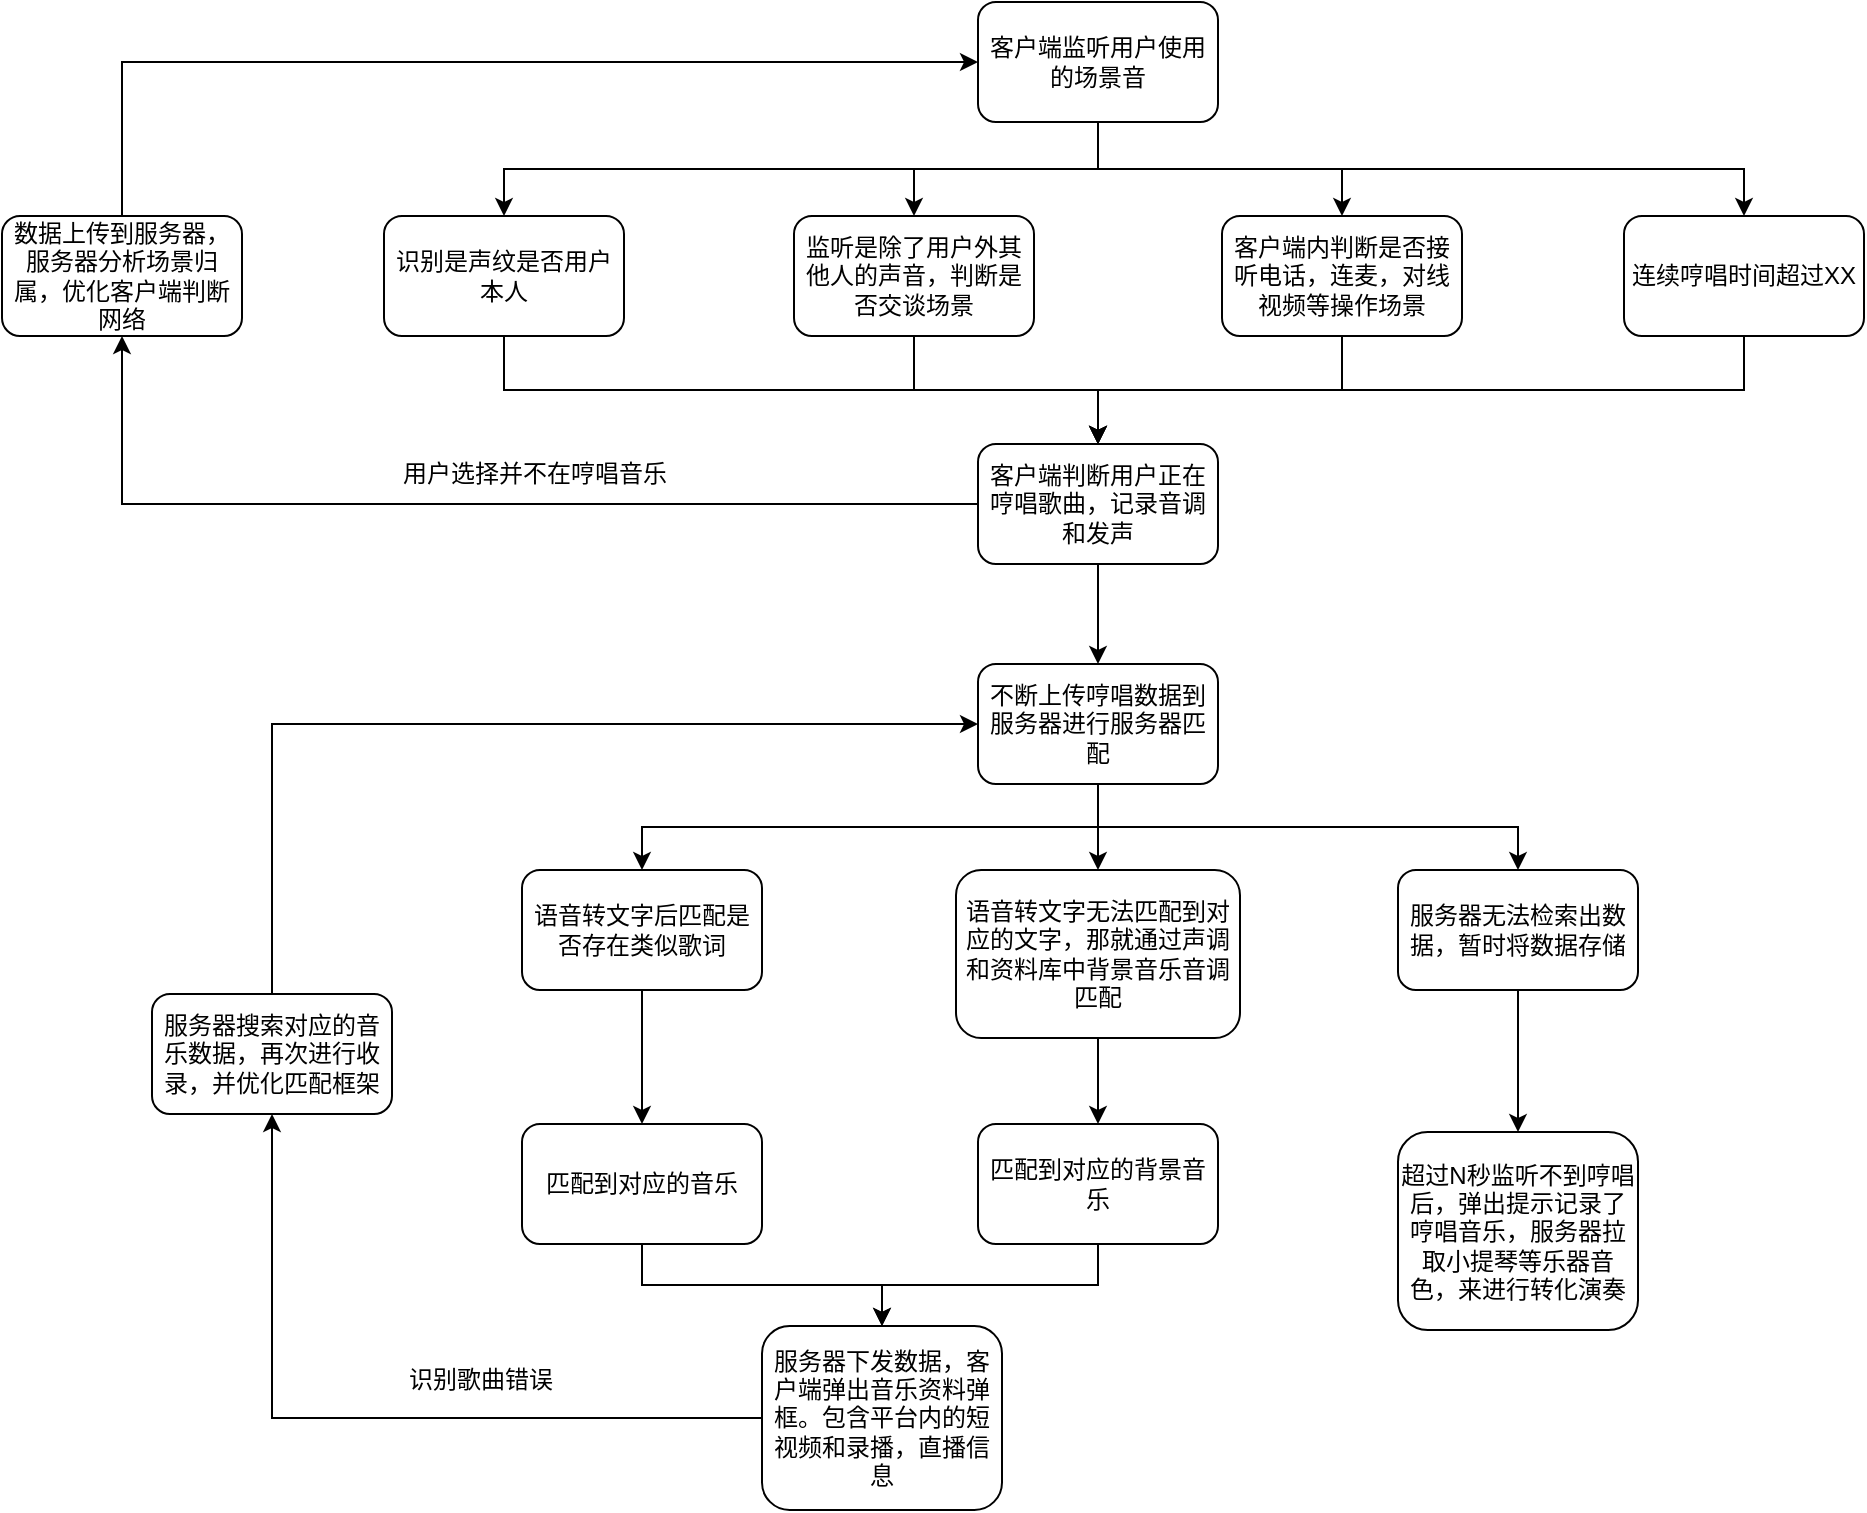 <mxfile version="15.9.6" type="github" pages="2">
  <diagram id="HrW1_uV-35T3-0GC-SO9" name="Page-1">
    <mxGraphModel dx="462" dy="761" grid="0" gridSize="10" guides="1" tooltips="1" connect="1" arrows="1" fold="1" page="1" pageScale="1" pageWidth="1169" pageHeight="827" math="0" shadow="0">
      <root>
        <mxCell id="0" />
        <mxCell id="1" parent="0" />
        <mxCell id="vSf61WV7-0ziD-m_BYni-4" style="edgeStyle=orthogonalEdgeStyle;rounded=0;orthogonalLoop=1;jettySize=auto;html=1;exitX=0.5;exitY=1;exitDx=0;exitDy=0;" edge="1" parent="1" source="vSf61WV7-0ziD-m_BYni-1" target="vSf61WV7-0ziD-m_BYni-3">
          <mxGeometry relative="1" as="geometry" />
        </mxCell>
        <mxCell id="vSf61WV7-0ziD-m_BYni-5" style="edgeStyle=orthogonalEdgeStyle;rounded=0;orthogonalLoop=1;jettySize=auto;html=1;exitX=0.5;exitY=1;exitDx=0;exitDy=0;" edge="1" parent="1" source="vSf61WV7-0ziD-m_BYni-1" target="vSf61WV7-0ziD-m_BYni-2">
          <mxGeometry relative="1" as="geometry" />
        </mxCell>
        <mxCell id="vSf61WV7-0ziD-m_BYni-13" style="edgeStyle=orthogonalEdgeStyle;rounded=0;orthogonalLoop=1;jettySize=auto;html=1;exitX=0.5;exitY=1;exitDx=0;exitDy=0;" edge="1" parent="1" source="vSf61WV7-0ziD-m_BYni-1" target="vSf61WV7-0ziD-m_BYni-12">
          <mxGeometry relative="1" as="geometry" />
        </mxCell>
        <mxCell id="vSf61WV7-0ziD-m_BYni-16" style="edgeStyle=orthogonalEdgeStyle;rounded=0;orthogonalLoop=1;jettySize=auto;html=1;exitX=0.5;exitY=1;exitDx=0;exitDy=0;" edge="1" parent="1" source="vSf61WV7-0ziD-m_BYni-1" target="vSf61WV7-0ziD-m_BYni-15">
          <mxGeometry relative="1" as="geometry" />
        </mxCell>
        <mxCell id="vSf61WV7-0ziD-m_BYni-1" value="客户端监听用户使用的场景音" style="rounded=1;whiteSpace=wrap;html=1;" vertex="1" parent="1">
          <mxGeometry x="617" y="42" width="120" height="60" as="geometry" />
        </mxCell>
        <mxCell id="vSf61WV7-0ziD-m_BYni-9" style="edgeStyle=orthogonalEdgeStyle;rounded=0;orthogonalLoop=1;jettySize=auto;html=1;exitX=0.5;exitY=1;exitDx=0;exitDy=0;" edge="1" parent="1" source="vSf61WV7-0ziD-m_BYni-2" target="vSf61WV7-0ziD-m_BYni-6">
          <mxGeometry relative="1" as="geometry" />
        </mxCell>
        <mxCell id="vSf61WV7-0ziD-m_BYni-2" value="监听是除了用户外其他人的声音，判断是否交谈场景" style="rounded=1;whiteSpace=wrap;html=1;" vertex="1" parent="1">
          <mxGeometry x="525" y="149" width="120" height="60" as="geometry" />
        </mxCell>
        <mxCell id="vSf61WV7-0ziD-m_BYni-7" style="edgeStyle=orthogonalEdgeStyle;rounded=0;orthogonalLoop=1;jettySize=auto;html=1;exitX=0.5;exitY=1;exitDx=0;exitDy=0;" edge="1" parent="1" source="vSf61WV7-0ziD-m_BYni-3" target="vSf61WV7-0ziD-m_BYni-6">
          <mxGeometry relative="1" as="geometry" />
        </mxCell>
        <mxCell id="vSf61WV7-0ziD-m_BYni-3" value="识别是声纹是否用户本人" style="rounded=1;whiteSpace=wrap;html=1;" vertex="1" parent="1">
          <mxGeometry x="320" y="149" width="120" height="60" as="geometry" />
        </mxCell>
        <mxCell id="vSf61WV7-0ziD-m_BYni-11" style="edgeStyle=orthogonalEdgeStyle;rounded=0;orthogonalLoop=1;jettySize=auto;html=1;exitX=0.5;exitY=1;exitDx=0;exitDy=0;" edge="1" parent="1" source="vSf61WV7-0ziD-m_BYni-6" target="vSf61WV7-0ziD-m_BYni-10">
          <mxGeometry relative="1" as="geometry" />
        </mxCell>
        <mxCell id="vSf61WV7-0ziD-m_BYni-44" style="edgeStyle=orthogonalEdgeStyle;rounded=0;orthogonalLoop=1;jettySize=auto;html=1;exitX=0;exitY=0.5;exitDx=0;exitDy=0;" edge="1" parent="1" source="vSf61WV7-0ziD-m_BYni-6" target="vSf61WV7-0ziD-m_BYni-40">
          <mxGeometry relative="1" as="geometry" />
        </mxCell>
        <mxCell id="vSf61WV7-0ziD-m_BYni-6" value="客户端判断用户正在哼唱歌曲，记录音调和发声" style="rounded=1;whiteSpace=wrap;html=1;" vertex="1" parent="1">
          <mxGeometry x="617" y="263" width="120" height="60" as="geometry" />
        </mxCell>
        <mxCell id="vSf61WV7-0ziD-m_BYni-19" style="edgeStyle=orthogonalEdgeStyle;rounded=0;orthogonalLoop=1;jettySize=auto;html=1;exitX=0.5;exitY=1;exitDx=0;exitDy=0;" edge="1" parent="1" source="vSf61WV7-0ziD-m_BYni-10" target="vSf61WV7-0ziD-m_BYni-18">
          <mxGeometry relative="1" as="geometry" />
        </mxCell>
        <mxCell id="vSf61WV7-0ziD-m_BYni-22" style="edgeStyle=orthogonalEdgeStyle;rounded=0;orthogonalLoop=1;jettySize=auto;html=1;exitX=0.5;exitY=1;exitDx=0;exitDy=0;" edge="1" parent="1" source="vSf61WV7-0ziD-m_BYni-10" target="vSf61WV7-0ziD-m_BYni-21">
          <mxGeometry relative="1" as="geometry" />
        </mxCell>
        <mxCell id="vSf61WV7-0ziD-m_BYni-23" style="edgeStyle=orthogonalEdgeStyle;rounded=0;orthogonalLoop=1;jettySize=auto;html=1;exitX=0.5;exitY=1;exitDx=0;exitDy=0;" edge="1" parent="1" source="vSf61WV7-0ziD-m_BYni-10" target="vSf61WV7-0ziD-m_BYni-20">
          <mxGeometry relative="1" as="geometry" />
        </mxCell>
        <mxCell id="vSf61WV7-0ziD-m_BYni-10" value="不断上传哼唱数据到服务器进行服务器匹配" style="rounded=1;whiteSpace=wrap;html=1;" vertex="1" parent="1">
          <mxGeometry x="617" y="373" width="120" height="60" as="geometry" />
        </mxCell>
        <mxCell id="vSf61WV7-0ziD-m_BYni-14" style="edgeStyle=orthogonalEdgeStyle;rounded=0;orthogonalLoop=1;jettySize=auto;html=1;exitX=0.5;exitY=1;exitDx=0;exitDy=0;entryX=0.5;entryY=0;entryDx=0;entryDy=0;" edge="1" parent="1" source="vSf61WV7-0ziD-m_BYni-12" target="vSf61WV7-0ziD-m_BYni-6">
          <mxGeometry relative="1" as="geometry" />
        </mxCell>
        <mxCell id="vSf61WV7-0ziD-m_BYni-12" value="客户端内判断是否接听电话，连麦，对线视频等操作场景" style="rounded=1;whiteSpace=wrap;html=1;" vertex="1" parent="1">
          <mxGeometry x="739" y="149" width="120" height="60" as="geometry" />
        </mxCell>
        <mxCell id="vSf61WV7-0ziD-m_BYni-17" style="edgeStyle=orthogonalEdgeStyle;rounded=0;orthogonalLoop=1;jettySize=auto;html=1;exitX=0.5;exitY=1;exitDx=0;exitDy=0;entryX=0.5;entryY=0;entryDx=0;entryDy=0;" edge="1" parent="1" source="vSf61WV7-0ziD-m_BYni-15" target="vSf61WV7-0ziD-m_BYni-6">
          <mxGeometry relative="1" as="geometry" />
        </mxCell>
        <mxCell id="vSf61WV7-0ziD-m_BYni-15" value="连续哼唱时间超过XX" style="rounded=1;whiteSpace=wrap;html=1;" vertex="1" parent="1">
          <mxGeometry x="940" y="149" width="120" height="60" as="geometry" />
        </mxCell>
        <mxCell id="vSf61WV7-0ziD-m_BYni-25" style="edgeStyle=orthogonalEdgeStyle;rounded=0;orthogonalLoop=1;jettySize=auto;html=1;exitX=0.5;exitY=1;exitDx=0;exitDy=0;" edge="1" parent="1" source="vSf61WV7-0ziD-m_BYni-18" target="vSf61WV7-0ziD-m_BYni-24">
          <mxGeometry relative="1" as="geometry" />
        </mxCell>
        <mxCell id="vSf61WV7-0ziD-m_BYni-18" value="语音转文字后匹配是否存在类似歌词" style="rounded=1;whiteSpace=wrap;html=1;" vertex="1" parent="1">
          <mxGeometry x="389" y="476" width="120" height="60" as="geometry" />
        </mxCell>
        <mxCell id="vSf61WV7-0ziD-m_BYni-27" style="edgeStyle=orthogonalEdgeStyle;rounded=0;orthogonalLoop=1;jettySize=auto;html=1;exitX=0.5;exitY=1;exitDx=0;exitDy=0;" edge="1" parent="1" source="vSf61WV7-0ziD-m_BYni-20" target="vSf61WV7-0ziD-m_BYni-26">
          <mxGeometry relative="1" as="geometry" />
        </mxCell>
        <mxCell id="vSf61WV7-0ziD-m_BYni-20" value="语音转文字无法匹配到对应的文字，那就通过声调和资料库中背景音乐音调匹配" style="rounded=1;whiteSpace=wrap;html=1;" vertex="1" parent="1">
          <mxGeometry x="606" y="476" width="142" height="84" as="geometry" />
        </mxCell>
        <mxCell id="vSf61WV7-0ziD-m_BYni-29" style="edgeStyle=orthogonalEdgeStyle;rounded=0;orthogonalLoop=1;jettySize=auto;html=1;exitX=0.5;exitY=1;exitDx=0;exitDy=0;" edge="1" parent="1" source="vSf61WV7-0ziD-m_BYni-21" target="vSf61WV7-0ziD-m_BYni-28">
          <mxGeometry relative="1" as="geometry" />
        </mxCell>
        <mxCell id="vSf61WV7-0ziD-m_BYni-21" value="服务器无法检索出数据，暂时将数据存储" style="rounded=1;whiteSpace=wrap;html=1;" vertex="1" parent="1">
          <mxGeometry x="827" y="476" width="120" height="60" as="geometry" />
        </mxCell>
        <mxCell id="vSf61WV7-0ziD-m_BYni-31" style="edgeStyle=orthogonalEdgeStyle;rounded=0;orthogonalLoop=1;jettySize=auto;html=1;exitX=0.5;exitY=1;exitDx=0;exitDy=0;" edge="1" parent="1" source="vSf61WV7-0ziD-m_BYni-24" target="vSf61WV7-0ziD-m_BYni-30">
          <mxGeometry relative="1" as="geometry" />
        </mxCell>
        <mxCell id="vSf61WV7-0ziD-m_BYni-24" value="匹配到对应的音乐" style="rounded=1;whiteSpace=wrap;html=1;" vertex="1" parent="1">
          <mxGeometry x="389" y="603" width="120" height="60" as="geometry" />
        </mxCell>
        <mxCell id="vSf61WV7-0ziD-m_BYni-32" style="edgeStyle=orthogonalEdgeStyle;rounded=0;orthogonalLoop=1;jettySize=auto;html=1;exitX=0.5;exitY=1;exitDx=0;exitDy=0;" edge="1" parent="1" source="vSf61WV7-0ziD-m_BYni-26" target="vSf61WV7-0ziD-m_BYni-30">
          <mxGeometry relative="1" as="geometry" />
        </mxCell>
        <mxCell id="vSf61WV7-0ziD-m_BYni-26" value="匹配到对应的背景音乐" style="rounded=1;whiteSpace=wrap;html=1;" vertex="1" parent="1">
          <mxGeometry x="617" y="603" width="120" height="60" as="geometry" />
        </mxCell>
        <mxCell id="vSf61WV7-0ziD-m_BYni-28" value="超过N秒监听不到哼唱后，弹出提示记录了哼唱音乐，服务器拉取小提琴等乐器音色，来进行转化演奏" style="rounded=1;whiteSpace=wrap;html=1;" vertex="1" parent="1">
          <mxGeometry x="827" y="607" width="120" height="99" as="geometry" />
        </mxCell>
        <mxCell id="vSf61WV7-0ziD-m_BYni-36" style="edgeStyle=orthogonalEdgeStyle;rounded=0;orthogonalLoop=1;jettySize=auto;html=1;exitX=0;exitY=0.5;exitDx=0;exitDy=0;entryX=0.5;entryY=1;entryDx=0;entryDy=0;" edge="1" parent="1" source="vSf61WV7-0ziD-m_BYni-30" target="vSf61WV7-0ziD-m_BYni-35">
          <mxGeometry relative="1" as="geometry" />
        </mxCell>
        <mxCell id="vSf61WV7-0ziD-m_BYni-30" value="服务器下发数据，客户端弹出音乐资料弹框。包含平台内的短视频和录播，直播信息" style="rounded=1;whiteSpace=wrap;html=1;" vertex="1" parent="1">
          <mxGeometry x="509" y="704" width="120" height="92" as="geometry" />
        </mxCell>
        <mxCell id="vSf61WV7-0ziD-m_BYni-39" style="edgeStyle=orthogonalEdgeStyle;rounded=0;orthogonalLoop=1;jettySize=auto;html=1;exitX=0.5;exitY=0;exitDx=0;exitDy=0;entryX=0;entryY=0.5;entryDx=0;entryDy=0;" edge="1" parent="1" source="vSf61WV7-0ziD-m_BYni-35" target="vSf61WV7-0ziD-m_BYni-10">
          <mxGeometry relative="1" as="geometry" />
        </mxCell>
        <mxCell id="vSf61WV7-0ziD-m_BYni-35" value="服务器搜索对应的音乐数据，再次进行收录，并优化匹配框架" style="rounded=1;whiteSpace=wrap;html=1;" vertex="1" parent="1">
          <mxGeometry x="204" y="538" width="120" height="60" as="geometry" />
        </mxCell>
        <mxCell id="vSf61WV7-0ziD-m_BYni-37" value="识别歌曲错误" style="text;html=1;strokeColor=none;fillColor=none;align=center;verticalAlign=middle;whiteSpace=wrap;rounded=0;" vertex="1" parent="1">
          <mxGeometry x="317" y="716" width="103" height="30" as="geometry" />
        </mxCell>
        <mxCell id="vSf61WV7-0ziD-m_BYni-46" style="edgeStyle=orthogonalEdgeStyle;rounded=0;orthogonalLoop=1;jettySize=auto;html=1;exitX=0.5;exitY=0;exitDx=0;exitDy=0;entryX=0;entryY=0.5;entryDx=0;entryDy=0;" edge="1" parent="1" source="vSf61WV7-0ziD-m_BYni-40" target="vSf61WV7-0ziD-m_BYni-1">
          <mxGeometry relative="1" as="geometry" />
        </mxCell>
        <mxCell id="vSf61WV7-0ziD-m_BYni-40" value="数据上传到服务器，服务器分析场景归属，优化客户端判断网络" style="rounded=1;whiteSpace=wrap;html=1;" vertex="1" parent="1">
          <mxGeometry x="129" y="149" width="120" height="60" as="geometry" />
        </mxCell>
        <mxCell id="vSf61WV7-0ziD-m_BYni-45" value="用户选择并不在哼唱音乐" style="text;html=1;strokeColor=none;fillColor=none;align=center;verticalAlign=middle;whiteSpace=wrap;rounded=0;" vertex="1" parent="1">
          <mxGeometry x="326" y="263" width="139" height="30" as="geometry" />
        </mxCell>
      </root>
    </mxGraphModel>
  </diagram>
  <diagram id="8-kJAILzw-e8prtgxeUN" name="Page-2">
    <mxGraphModel dx="462" dy="761" grid="0" gridSize="10" guides="1" tooltips="1" connect="1" arrows="1" fold="1" page="1" pageScale="1" pageWidth="1169" pageHeight="827" math="0" shadow="0">
      <root>
        <mxCell id="7zcyyjOaKNskbQQsEZ9l-0" />
        <mxCell id="7zcyyjOaKNskbQQsEZ9l-1" parent="7zcyyjOaKNskbQQsEZ9l-0" />
      </root>
    </mxGraphModel>
  </diagram>
</mxfile>
